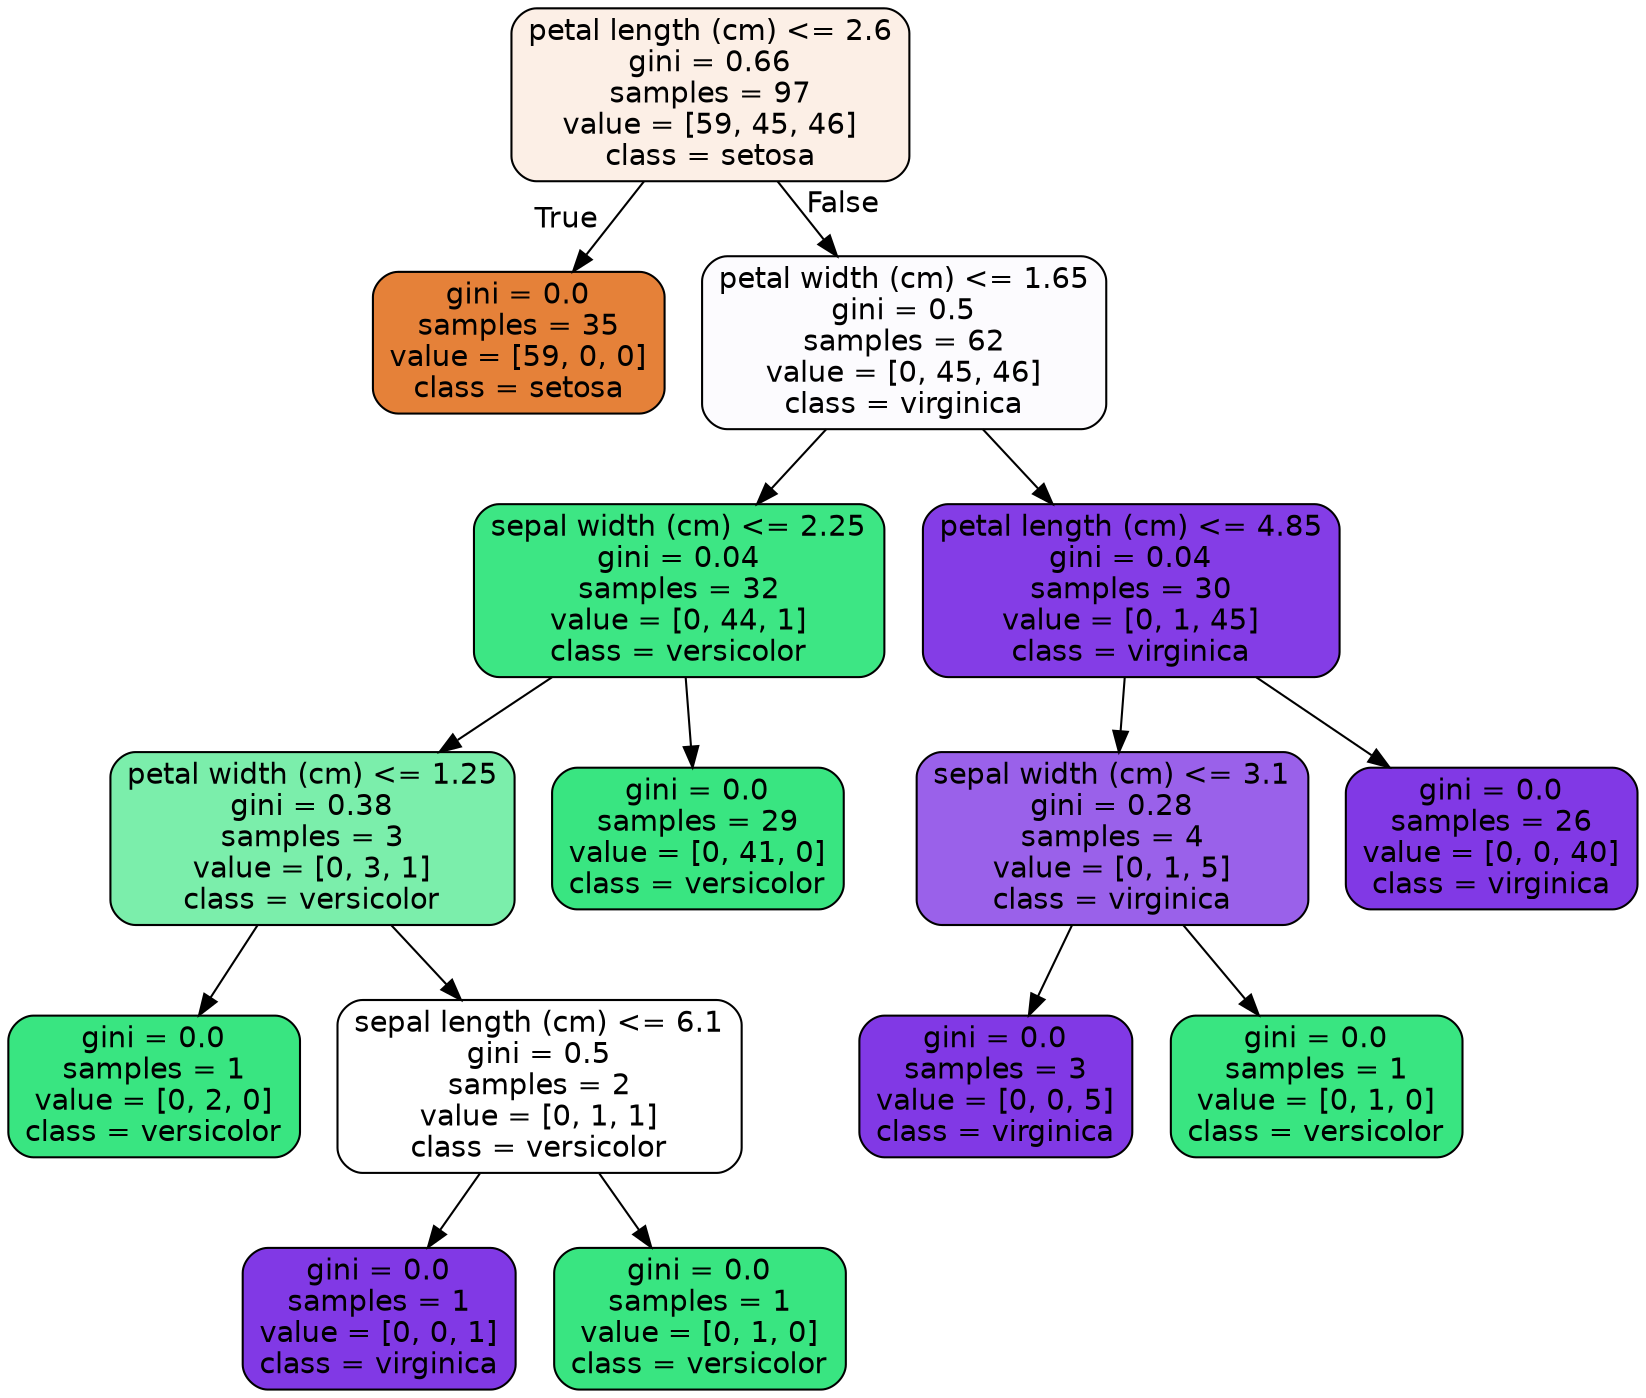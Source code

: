 digraph Tree {
node [shape=box, style="filled, rounded", color="black", fontname="helvetica"] ;
edge [fontname="helvetica"] ;
0 [label="petal length (cm) <= 2.6\ngini = 0.66\nsamples = 97\nvalue = [59, 45, 46]\nclass = setosa", fillcolor="#fcefe6"] ;
1 [label="gini = 0.0\nsamples = 35\nvalue = [59, 0, 0]\nclass = setosa", fillcolor="#e58139"] ;
0 -> 1 [labeldistance=2.5, labelangle=45, headlabel="True"] ;
2 [label="petal width (cm) <= 1.65\ngini = 0.5\nsamples = 62\nvalue = [0, 45, 46]\nclass = virginica", fillcolor="#fcfbfe"] ;
0 -> 2 [labeldistance=2.5, labelangle=-45, headlabel="False"] ;
3 [label="sepal width (cm) <= 2.25\ngini = 0.04\nsamples = 32\nvalue = [0, 44, 1]\nclass = versicolor", fillcolor="#3de684"] ;
2 -> 3 ;
4 [label="petal width (cm) <= 1.25\ngini = 0.38\nsamples = 3\nvalue = [0, 3, 1]\nclass = versicolor", fillcolor="#7beeab"] ;
3 -> 4 ;
5 [label="gini = 0.0\nsamples = 1\nvalue = [0, 2, 0]\nclass = versicolor", fillcolor="#39e581"] ;
4 -> 5 ;
6 [label="sepal length (cm) <= 6.1\ngini = 0.5\nsamples = 2\nvalue = [0, 1, 1]\nclass = versicolor", fillcolor="#ffffff"] ;
4 -> 6 ;
7 [label="gini = 0.0\nsamples = 1\nvalue = [0, 0, 1]\nclass = virginica", fillcolor="#8139e5"] ;
6 -> 7 ;
8 [label="gini = 0.0\nsamples = 1\nvalue = [0, 1, 0]\nclass = versicolor", fillcolor="#39e581"] ;
6 -> 8 ;
9 [label="gini = 0.0\nsamples = 29\nvalue = [0, 41, 0]\nclass = versicolor", fillcolor="#39e581"] ;
3 -> 9 ;
10 [label="petal length (cm) <= 4.85\ngini = 0.04\nsamples = 30\nvalue = [0, 1, 45]\nclass = virginica", fillcolor="#843de6"] ;
2 -> 10 ;
11 [label="sepal width (cm) <= 3.1\ngini = 0.28\nsamples = 4\nvalue = [0, 1, 5]\nclass = virginica", fillcolor="#9a61ea"] ;
10 -> 11 ;
12 [label="gini = 0.0\nsamples = 3\nvalue = [0, 0, 5]\nclass = virginica", fillcolor="#8139e5"] ;
11 -> 12 ;
13 [label="gini = 0.0\nsamples = 1\nvalue = [0, 1, 0]\nclass = versicolor", fillcolor="#39e581"] ;
11 -> 13 ;
14 [label="gini = 0.0\nsamples = 26\nvalue = [0, 0, 40]\nclass = virginica", fillcolor="#8139e5"] ;
10 -> 14 ;
}